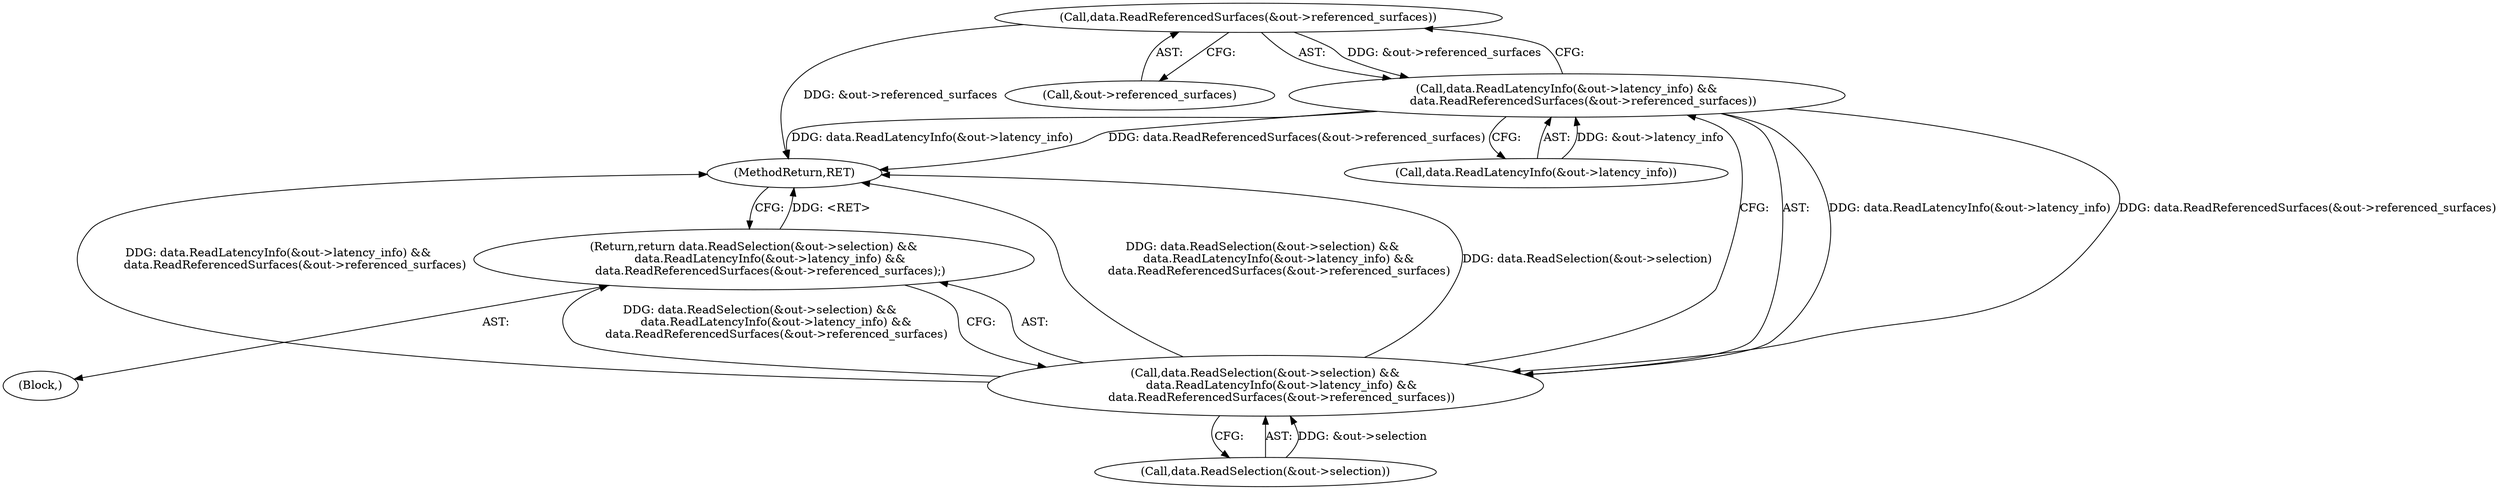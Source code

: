 digraph "0_Chrome_5d78b84d39bd34bc9fce9d01c0dcd5a22a330d34@pointer" {
"1000218" [label="(Call,data.ReadReferencedSurfaces(&out->referenced_surfaces))"];
"1000212" [label="(Call,data.ReadLatencyInfo(&out->latency_info) &&\n         data.ReadReferencedSurfaces(&out->referenced_surfaces))"];
"1000206" [label="(Call,data.ReadSelection(&out->selection) &&\n         data.ReadLatencyInfo(&out->latency_info) &&\n         data.ReadReferencedSurfaces(&out->referenced_surfaces))"];
"1000205" [label="(Return,return data.ReadSelection(&out->selection) &&\n         data.ReadLatencyInfo(&out->latency_info) &&\n         data.ReadReferencedSurfaces(&out->referenced_surfaces);)"];
"1000206" [label="(Call,data.ReadSelection(&out->selection) &&\n         data.ReadLatencyInfo(&out->latency_info) &&\n         data.ReadReferencedSurfaces(&out->referenced_surfaces))"];
"1000219" [label="(Call,&out->referenced_surfaces)"];
"1000218" [label="(Call,data.ReadReferencedSurfaces(&out->referenced_surfaces))"];
"1000212" [label="(Call,data.ReadLatencyInfo(&out->latency_info) &&\n         data.ReadReferencedSurfaces(&out->referenced_surfaces))"];
"1000213" [label="(Call,data.ReadLatencyInfo(&out->latency_info))"];
"1000205" [label="(Return,return data.ReadSelection(&out->selection) &&\n         data.ReadLatencyInfo(&out->latency_info) &&\n         data.ReadReferencedSurfaces(&out->referenced_surfaces);)"];
"1000207" [label="(Call,data.ReadSelection(&out->selection))"];
"1000103" [label="(Block,)"];
"1000223" [label="(MethodReturn,RET)"];
"1000218" -> "1000212"  [label="AST: "];
"1000218" -> "1000219"  [label="CFG: "];
"1000219" -> "1000218"  [label="AST: "];
"1000212" -> "1000218"  [label="CFG: "];
"1000218" -> "1000223"  [label="DDG: &out->referenced_surfaces"];
"1000218" -> "1000212"  [label="DDG: &out->referenced_surfaces"];
"1000212" -> "1000206"  [label="AST: "];
"1000212" -> "1000213"  [label="CFG: "];
"1000213" -> "1000212"  [label="AST: "];
"1000206" -> "1000212"  [label="CFG: "];
"1000212" -> "1000223"  [label="DDG: data.ReadReferencedSurfaces(&out->referenced_surfaces)"];
"1000212" -> "1000223"  [label="DDG: data.ReadLatencyInfo(&out->latency_info)"];
"1000212" -> "1000206"  [label="DDG: data.ReadLatencyInfo(&out->latency_info)"];
"1000212" -> "1000206"  [label="DDG: data.ReadReferencedSurfaces(&out->referenced_surfaces)"];
"1000213" -> "1000212"  [label="DDG: &out->latency_info"];
"1000206" -> "1000205"  [label="AST: "];
"1000206" -> "1000207"  [label="CFG: "];
"1000207" -> "1000206"  [label="AST: "];
"1000205" -> "1000206"  [label="CFG: "];
"1000206" -> "1000223"  [label="DDG: data.ReadSelection(&out->selection) &&\n         data.ReadLatencyInfo(&out->latency_info) &&\n         data.ReadReferencedSurfaces(&out->referenced_surfaces)"];
"1000206" -> "1000223"  [label="DDG: data.ReadSelection(&out->selection)"];
"1000206" -> "1000223"  [label="DDG: data.ReadLatencyInfo(&out->latency_info) &&\n         data.ReadReferencedSurfaces(&out->referenced_surfaces)"];
"1000206" -> "1000205"  [label="DDG: data.ReadSelection(&out->selection) &&\n         data.ReadLatencyInfo(&out->latency_info) &&\n         data.ReadReferencedSurfaces(&out->referenced_surfaces)"];
"1000207" -> "1000206"  [label="DDG: &out->selection"];
"1000205" -> "1000103"  [label="AST: "];
"1000223" -> "1000205"  [label="CFG: "];
"1000205" -> "1000223"  [label="DDG: <RET>"];
}
